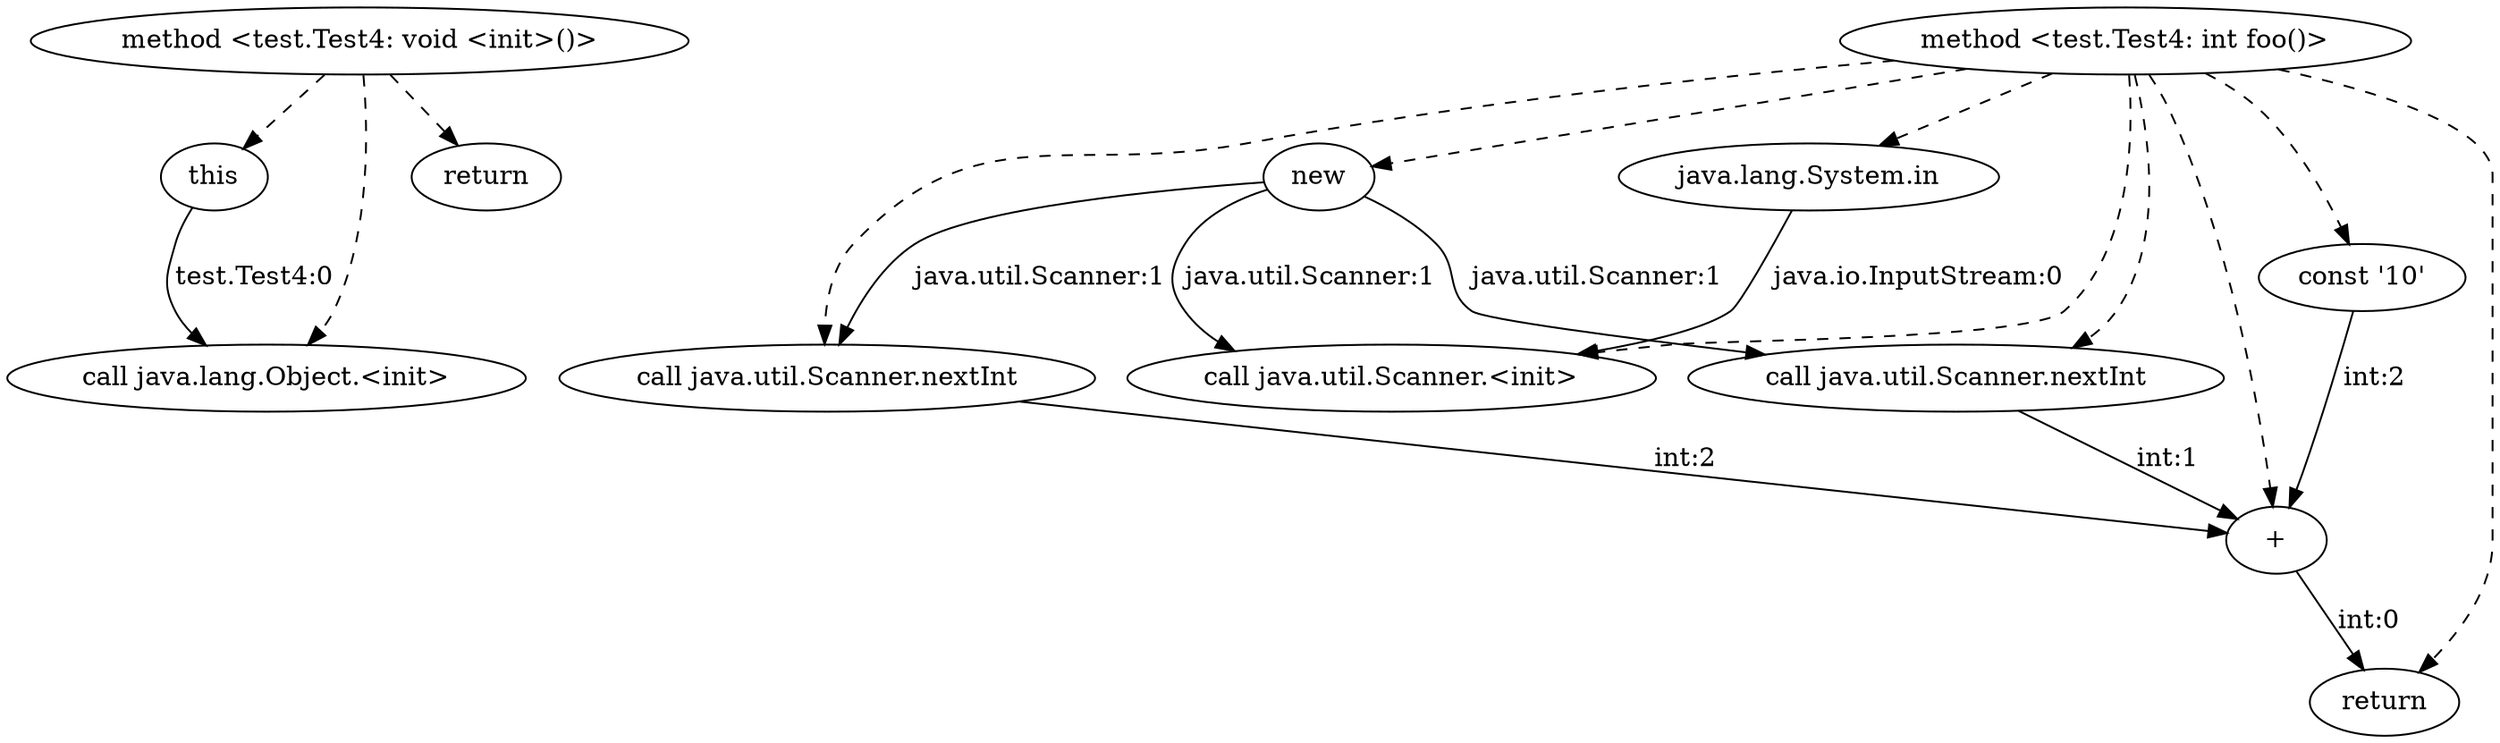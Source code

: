 // PDG
digraph {
	0 [label="method <test.Test4: void <init>()>"]
	1 [label="method <test.Test4: int foo()>"]
	2 [label=this]
	3 [label="call java.lang.Object.<init>"]
	4 [label=return]
	5 [label=new]
	6 [label="java.lang.System.in"]
	7 [label="call java.util.Scanner.<init>"]
	8 [label="call java.util.Scanner.nextInt"]
	9 [label="call java.util.Scanner.nextInt"]
	10 [label="+"]
	11 [label="const '10'"]
	12 [label=return]
	0 -> 2 [label="" style=dashed]
	0 -> 3 [label="" style=dashed]
	0 -> 4 [label="" style=dashed]
	1 -> 5 [label="" style=dashed]
	1 -> 6 [label="" style=dashed]
	1 -> 7 [label="" style=dashed]
	1 -> 8 [label="" style=dashed]
	1 -> 9 [label="" style=dashed]
	1 -> 10 [label="" style=dashed]
	1 -> 11 [label="" style=dashed]
	1 -> 12 [label="" style=dashed]
	2 -> 3 [label="test.Test4:0"]
	9 -> 10 [label="int:2"]
	11 -> 10 [label="int:2"]
	8 -> 10 [label="int:1"]
	5 -> 7 [label="java.util.Scanner:1"]
	5 -> 8 [label="java.util.Scanner:1"]
	5 -> 9 [label="java.util.Scanner:1"]
	10 -> 12 [label="int:0"]
	6 -> 7 [label="java.io.InputStream:0"]
}
